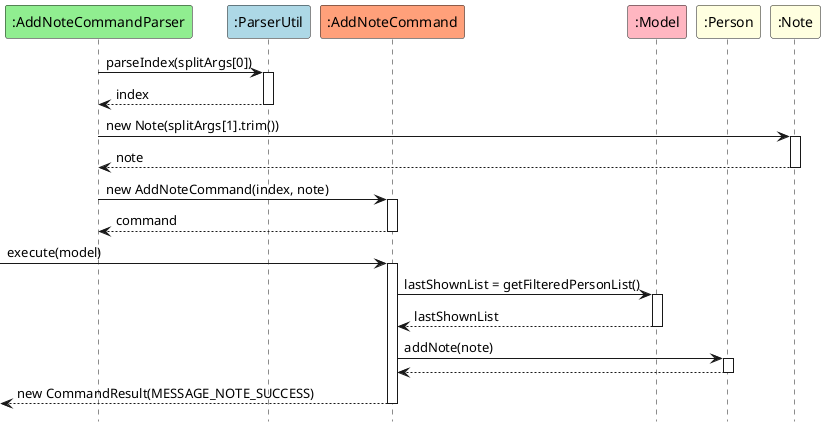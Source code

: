 @startuml
hide footbox

participant ":AddNoteCommandParser" as Parser #lightgreen
participant ":ParserUtil" as Util #lightblue
participant ":AddNoteCommand" as Command #lightsalmon
participant ":Model" as Model #lightpink
participant ":Person" as Person #lightyellow
participant ":Note" as Note #lightyellow

Parser -> Util : parseIndex(splitArgs[0])
activate Util
Util --> Parser : index
deactivate Util

Parser -> Note : new Note(splitArgs[1].trim())
activate Note
Note --> Parser : note
deactivate Note

Parser -> Command : new AddNoteCommand(index, note)
activate Command
Command --> Parser : command
deactivate Command

-> Command : execute(model)

activate Command
Command -> Model : lastShownList = getFilteredPersonList()
activate Model
Model --> Command : lastShownList
deactivate Model

Command -> Person : addNote(note)
activate Person
Person --> Command
deactivate Person

<-- Command : new CommandResult(MESSAGE_NOTE_SUCCESS)
deactivate Command

@enduml
